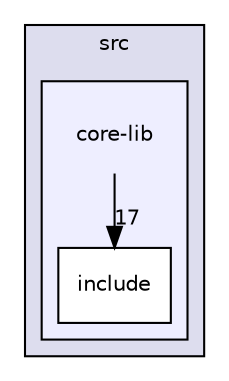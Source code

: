 digraph "/home/rafalunix/proi/22l-proi-projekt-jakomulski-budnik-owienko/src/core-lib" {
  bgcolor=transparent;
  compound=true
  node [ fontsize="10", fontname="Helvetica"];
  edge [ labelfontsize="10", labelfontname="Helvetica"];
  subgraph clusterdir_68267d1309a1af8e8297ef4c3efbcdba {
    graph [ bgcolor="#ddddee", pencolor="black", label="src" fontname="Helvetica", fontsize="10", URL="dir_68267d1309a1af8e8297ef4c3efbcdba.html"]
  subgraph clusterdir_dd008488fb0da8829e2acca19721471d {
    graph [ bgcolor="#eeeeff", pencolor="black", label="" URL="dir_dd008488fb0da8829e2acca19721471d.html"];
    dir_dd008488fb0da8829e2acca19721471d [shape=plaintext label="core-lib"];
    dir_7a55c4326549fecb19b7bd890d4bff29 [shape=box label="include" color="black" fillcolor="white" style="filled" URL="dir_7a55c4326549fecb19b7bd890d4bff29.html"];
  }
  }
  dir_dd008488fb0da8829e2acca19721471d->dir_7a55c4326549fecb19b7bd890d4bff29 [headlabel="17", labeldistance=1.5 headhref="dir_000003_000004.html"];
}
